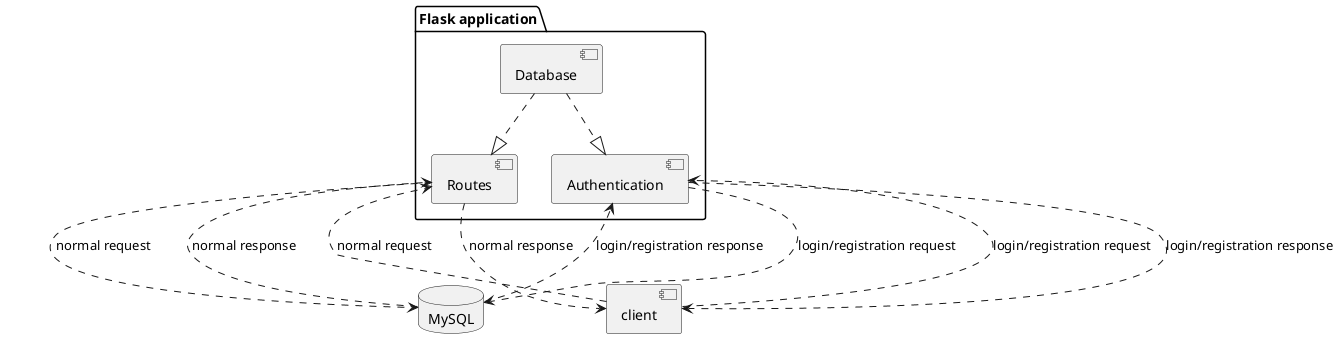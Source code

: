 @startuml

[client]
package "Flask application" as FA{
	[Routes] as R
	[Authentication] as A
	[Database] as D
}
database "MySQL"{
	
}

D ..|> R
D ..|> A
[client] ..> R : normal request
R ..> MySQL : normal request
MySQL ..> R : normal response
R ..> [client] : normal response

[client] ..> A : login/registration request
A ..> MySQL : login/registration request
MySQL ..> A : login/registration response
A ..> [client] : login/registration response


@enduml
